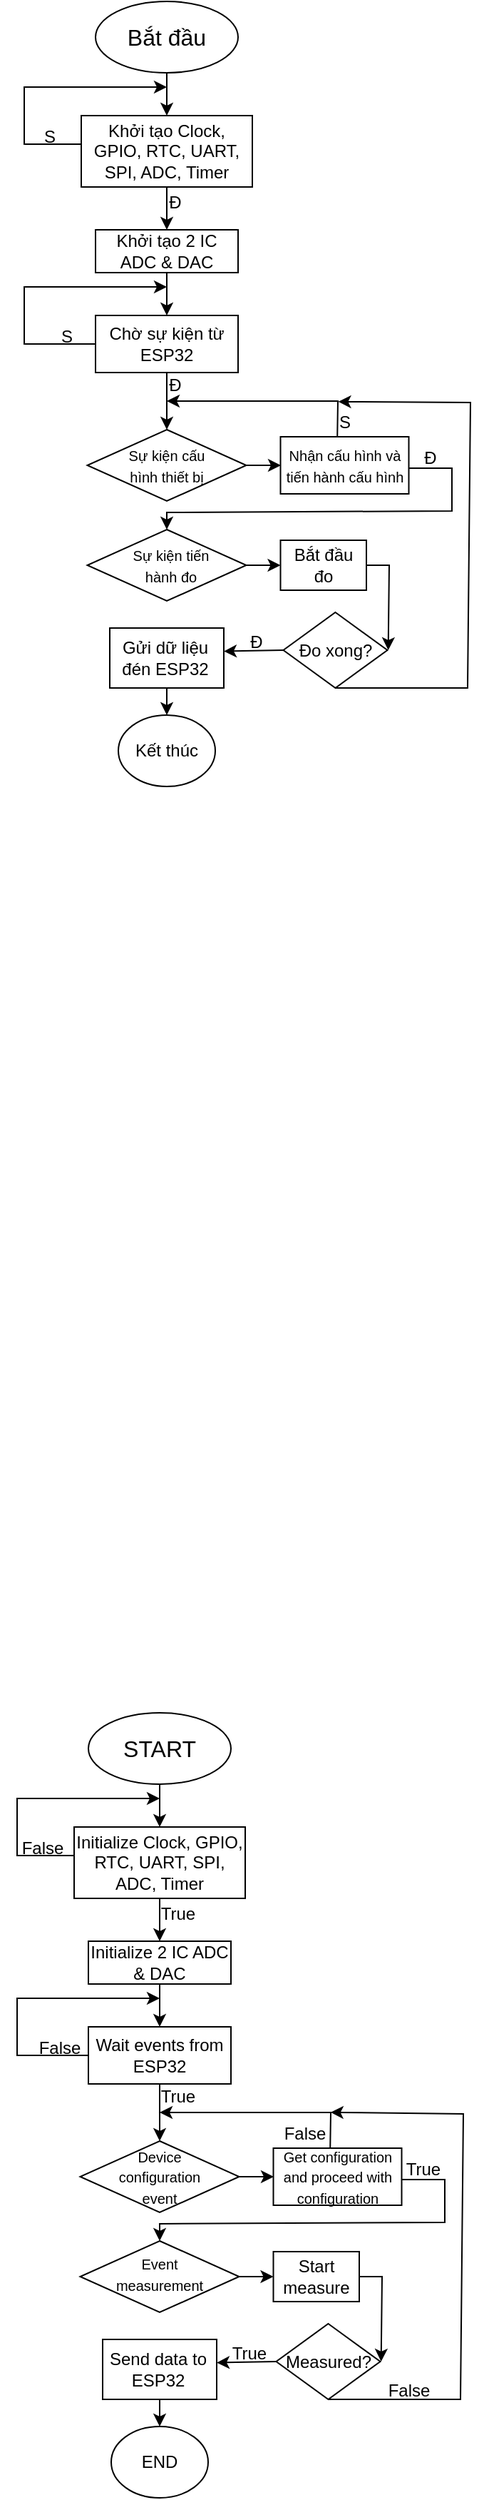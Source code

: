 <mxfile version="24.7.17">
  <diagram name="Trang-1" id="nOcp8MUhvR5Hp5ivLHBa">
    <mxGraphModel dx="1055" dy="545" grid="0" gridSize="10" guides="1" tooltips="1" connect="1" arrows="1" fold="1" page="1" pageScale="1" pageWidth="850" pageHeight="1100" math="0" shadow="0">
      <root>
        <mxCell id="0" />
        <mxCell id="1" parent="0" />
        <mxCell id="IVnAHXukcUSF2gY5zvCo-1" value="&lt;font size=&quot;3&quot;&gt;Bắt đầu&lt;/font&gt;" style="ellipse;whiteSpace=wrap;html=1;" parent="1" vertex="1">
          <mxGeometry x="350" y="90" width="100" height="50" as="geometry" />
        </mxCell>
        <mxCell id="IVnAHXukcUSF2gY5zvCo-3" value="Khởi tạo Clock, GPIO, RTC, UART, SPI, ADC, Timer" style="rounded=0;whiteSpace=wrap;html=1;" parent="1" vertex="1">
          <mxGeometry x="340" y="170" width="120" height="50" as="geometry" />
        </mxCell>
        <mxCell id="IVnAHXukcUSF2gY5zvCo-4" value="" style="endArrow=classic;html=1;rounded=0;exitX=0.5;exitY=1;exitDx=0;exitDy=0;" parent="1" source="IVnAHXukcUSF2gY5zvCo-1" target="IVnAHXukcUSF2gY5zvCo-3" edge="1">
          <mxGeometry width="50" height="50" relative="1" as="geometry">
            <mxPoint x="400" y="350" as="sourcePoint" />
            <mxPoint x="450" y="300" as="targetPoint" />
          </mxGeometry>
        </mxCell>
        <mxCell id="IVnAHXukcUSF2gY5zvCo-5" value="" style="endArrow=classic;html=1;rounded=0;exitX=0;exitY=0.5;exitDx=0;exitDy=0;" parent="1" edge="1">
          <mxGeometry width="50" height="50" relative="1" as="geometry">
            <mxPoint x="340" y="190" as="sourcePoint" />
            <mxPoint x="400" y="150" as="targetPoint" />
            <Array as="points">
              <mxPoint x="300" y="190" />
              <mxPoint x="300" y="170" />
              <mxPoint x="300" y="150" />
            </Array>
          </mxGeometry>
        </mxCell>
        <mxCell id="IVnAHXukcUSF2gY5zvCo-6" value="S" style="text;html=1;align=center;verticalAlign=middle;whiteSpace=wrap;rounded=0;" parent="1" vertex="1">
          <mxGeometry x="288" y="170" width="60" height="30" as="geometry" />
        </mxCell>
        <mxCell id="IVnAHXukcUSF2gY5zvCo-7" value="Khởi tạo 2 IC ADC &amp;amp; DAC" style="rounded=0;whiteSpace=wrap;html=1;" parent="1" vertex="1">
          <mxGeometry x="350" y="250" width="100" height="30" as="geometry" />
        </mxCell>
        <mxCell id="IVnAHXukcUSF2gY5zvCo-8" value="" style="endArrow=classic;html=1;rounded=0;exitX=0.5;exitY=1;exitDx=0;exitDy=0;entryX=0.5;entryY=0;entryDx=0;entryDy=0;" parent="1" source="IVnAHXukcUSF2gY5zvCo-3" target="IVnAHXukcUSF2gY5zvCo-7" edge="1">
          <mxGeometry width="50" height="50" relative="1" as="geometry">
            <mxPoint x="380" y="300" as="sourcePoint" />
            <mxPoint x="430" y="250" as="targetPoint" />
          </mxGeometry>
        </mxCell>
        <mxCell id="IVnAHXukcUSF2gY5zvCo-9" value="Chờ sự kiện từ ESP32" style="rounded=0;whiteSpace=wrap;html=1;" parent="1" vertex="1">
          <mxGeometry x="350" y="310" width="100" height="40" as="geometry" />
        </mxCell>
        <mxCell id="IVnAHXukcUSF2gY5zvCo-10" value="" style="endArrow=classic;html=1;rounded=0;exitX=0.5;exitY=1;exitDx=0;exitDy=0;entryX=0.5;entryY=0;entryDx=0;entryDy=0;" parent="1" source="IVnAHXukcUSF2gY5zvCo-7" target="IVnAHXukcUSF2gY5zvCo-9" edge="1">
          <mxGeometry width="50" height="50" relative="1" as="geometry">
            <mxPoint x="400" y="290" as="sourcePoint" />
            <mxPoint x="430" y="250" as="targetPoint" />
          </mxGeometry>
        </mxCell>
        <mxCell id="IVnAHXukcUSF2gY5zvCo-11" value="" style="endArrow=classic;html=1;rounded=0;" parent="1" edge="1">
          <mxGeometry width="50" height="50" relative="1" as="geometry">
            <mxPoint x="400" y="350" as="sourcePoint" />
            <mxPoint x="400" y="390" as="targetPoint" />
          </mxGeometry>
        </mxCell>
        <mxCell id="IVnAHXukcUSF2gY5zvCo-12" value="" style="endArrow=classic;html=1;rounded=0;exitX=0;exitY=0.5;exitDx=0;exitDy=0;" parent="1" source="IVnAHXukcUSF2gY5zvCo-9" edge="1">
          <mxGeometry width="50" height="50" relative="1" as="geometry">
            <mxPoint x="410" y="360" as="sourcePoint" />
            <mxPoint x="400" y="290" as="targetPoint" />
            <Array as="points">
              <mxPoint x="300" y="330" />
              <mxPoint x="300" y="290" />
            </Array>
          </mxGeometry>
        </mxCell>
        <mxCell id="IVnAHXukcUSF2gY5zvCo-14" value="S" style="text;html=1;align=center;verticalAlign=middle;whiteSpace=wrap;rounded=0;" parent="1" vertex="1">
          <mxGeometry x="300" y="310" width="60" height="30" as="geometry" />
        </mxCell>
        <mxCell id="IVnAHXukcUSF2gY5zvCo-16" value="Đ" style="text;html=1;align=center;verticalAlign=middle;whiteSpace=wrap;rounded=0;" parent="1" vertex="1">
          <mxGeometry x="388.25" y="354" width="35.5" height="10" as="geometry" />
        </mxCell>
        <mxCell id="IVnAHXukcUSF2gY5zvCo-17" value="Đ" style="text;html=1;align=center;verticalAlign=middle;whiteSpace=wrap;rounded=0;" parent="1" vertex="1">
          <mxGeometry x="376" y="216" width="60" height="30" as="geometry" />
        </mxCell>
        <mxCell id="IVnAHXukcUSF2gY5zvCo-18" value="" style="rhombus;whiteSpace=wrap;html=1;" parent="1" vertex="1">
          <mxGeometry x="344.25" y="390" width="111.5" height="50" as="geometry" />
        </mxCell>
        <mxCell id="IVnAHXukcUSF2gY5zvCo-20" value="&lt;font style=&quot;font-size: 10px;&quot;&gt;Sự kiện cấu hình thiết bị&lt;/font&gt;" style="text;html=1;align=center;verticalAlign=middle;whiteSpace=wrap;rounded=0;" parent="1" vertex="1">
          <mxGeometry x="370" y="400" width="60" height="30" as="geometry" />
        </mxCell>
        <mxCell id="IVnAHXukcUSF2gY5zvCo-23" value="" style="rhombus;whiteSpace=wrap;html=1;" parent="1" vertex="1">
          <mxGeometry x="344.25" y="460" width="111.5" height="50" as="geometry" />
        </mxCell>
        <mxCell id="IVnAHXukcUSF2gY5zvCo-24" value="&lt;font style=&quot;font-size: 10px;&quot;&gt;Sự kiện tiến hành đo&lt;/font&gt;" style="text;html=1;align=center;verticalAlign=middle;whiteSpace=wrap;rounded=0;" parent="1" vertex="1">
          <mxGeometry x="373" y="470" width="60" height="30" as="geometry" />
        </mxCell>
        <mxCell id="IVnAHXukcUSF2gY5zvCo-25" value="" style="endArrow=classic;html=1;rounded=0;exitX=1;exitY=0.5;exitDx=0;exitDy=0;" parent="1" source="IVnAHXukcUSF2gY5zvCo-18" edge="1">
          <mxGeometry width="50" height="50" relative="1" as="geometry">
            <mxPoint x="390" y="460" as="sourcePoint" />
            <mxPoint x="480" y="415" as="targetPoint" />
          </mxGeometry>
        </mxCell>
        <mxCell id="IVnAHXukcUSF2gY5zvCo-26" value="&lt;font style=&quot;font-size: 10px;&quot;&gt;Nhận cấu hình và tiến hành cấu hình&lt;/font&gt;" style="rounded=0;whiteSpace=wrap;html=1;" parent="1" vertex="1">
          <mxGeometry x="479.75" y="395" width="90" height="40" as="geometry" />
        </mxCell>
        <mxCell id="IVnAHXukcUSF2gY5zvCo-27" value="" style="endArrow=classic;html=1;rounded=0;exitX=0.443;exitY=-0.007;exitDx=0;exitDy=0;exitPerimeter=0;" parent="1" source="IVnAHXukcUSF2gY5zvCo-26" edge="1">
          <mxGeometry width="50" height="50" relative="1" as="geometry">
            <mxPoint x="390" y="490" as="sourcePoint" />
            <mxPoint x="400" y="370" as="targetPoint" />
            <Array as="points">
              <mxPoint x="520" y="370" />
            </Array>
          </mxGeometry>
        </mxCell>
        <mxCell id="IVnAHXukcUSF2gY5zvCo-28" value="S" style="text;html=1;align=center;verticalAlign=middle;whiteSpace=wrap;rounded=0;" parent="1" vertex="1">
          <mxGeometry x="494.75" y="370" width="60" height="30" as="geometry" />
        </mxCell>
        <mxCell id="IVnAHXukcUSF2gY5zvCo-30" value="" style="endArrow=classic;html=1;rounded=0;entryX=0.5;entryY=0;entryDx=0;entryDy=0;" parent="1" target="IVnAHXukcUSF2gY5zvCo-23" edge="1">
          <mxGeometry width="50" height="50" relative="1" as="geometry">
            <mxPoint x="570" y="417" as="sourcePoint" />
            <mxPoint x="400" y="447" as="targetPoint" />
            <Array as="points">
              <mxPoint x="600" y="417" />
              <mxPoint x="600" y="447" />
              <mxPoint x="400" y="448" />
            </Array>
          </mxGeometry>
        </mxCell>
        <mxCell id="IVnAHXukcUSF2gY5zvCo-31" value="Đ" style="text;html=1;align=center;verticalAlign=middle;whiteSpace=wrap;rounded=0;" parent="1" vertex="1">
          <mxGeometry x="554.75" y="395" width="60" height="30" as="geometry" />
        </mxCell>
        <mxCell id="IVnAHXukcUSF2gY5zvCo-32" value="" style="rounded=0;whiteSpace=wrap;html=1;" parent="1" vertex="1">
          <mxGeometry x="479.75" y="467.5" width="60.25" height="35" as="geometry" />
        </mxCell>
        <mxCell id="IVnAHXukcUSF2gY5zvCo-33" value="" style="endArrow=classic;html=1;rounded=0;exitX=1;exitY=0.5;exitDx=0;exitDy=0;entryX=0;entryY=0.5;entryDx=0;entryDy=0;" parent="1" source="IVnAHXukcUSF2gY5zvCo-23" target="IVnAHXukcUSF2gY5zvCo-32" edge="1">
          <mxGeometry width="50" height="50" relative="1" as="geometry">
            <mxPoint x="420" y="490" as="sourcePoint" />
            <mxPoint x="480" y="480" as="targetPoint" />
          </mxGeometry>
        </mxCell>
        <mxCell id="IVnAHXukcUSF2gY5zvCo-34" value="Bắt đầu đo" style="text;html=1;align=center;verticalAlign=middle;whiteSpace=wrap;rounded=0;" parent="1" vertex="1">
          <mxGeometry x="479.75" y="470" width="60" height="30" as="geometry" />
        </mxCell>
        <mxCell id="IVnAHXukcUSF2gY5zvCo-35" value="" style="rounded=0;whiteSpace=wrap;html=1;" parent="1" vertex="1">
          <mxGeometry x="360" y="529" width="80" height="42" as="geometry" />
        </mxCell>
        <mxCell id="IVnAHXukcUSF2gY5zvCo-39" value="Gửi dữ liệu đén ESP32" style="text;html=1;align=center;verticalAlign=middle;whiteSpace=wrap;rounded=0;" parent="1" vertex="1">
          <mxGeometry x="359" y="535" width="80" height="30" as="geometry" />
        </mxCell>
        <mxCell id="IVnAHXukcUSF2gY5zvCo-40" value="Kết thúc" style="ellipse;whiteSpace=wrap;html=1;" parent="1" vertex="1">
          <mxGeometry x="366" y="590" width="68" height="50" as="geometry" />
        </mxCell>
        <mxCell id="IVnAHXukcUSF2gY5zvCo-41" value="" style="endArrow=classic;html=1;rounded=0;entryX=0.5;entryY=0;entryDx=0;entryDy=0;exitX=0.5;exitY=1;exitDx=0;exitDy=0;" parent="1" source="IVnAHXukcUSF2gY5zvCo-35" target="IVnAHXukcUSF2gY5zvCo-40" edge="1">
          <mxGeometry width="50" height="50" relative="1" as="geometry">
            <mxPoint x="260" y="530" as="sourcePoint" />
            <mxPoint x="310" y="480" as="targetPoint" />
          </mxGeometry>
        </mxCell>
        <mxCell id="68NcV2RHCnc_YqedEVvt-1" value="Đo xong?" style="rhombus;whiteSpace=wrap;html=1;" parent="1" vertex="1">
          <mxGeometry x="481.75" y="518" width="73" height="53" as="geometry" />
        </mxCell>
        <mxCell id="68NcV2RHCnc_YqedEVvt-2" value="" style="endArrow=classic;html=1;rounded=0;entryX=1.008;entryY=0.5;entryDx=0;entryDy=0;exitX=1;exitY=0.5;exitDx=0;exitDy=0;entryPerimeter=0;" parent="1" source="IVnAHXukcUSF2gY5zvCo-34" target="68NcV2RHCnc_YqedEVvt-1" edge="1">
          <mxGeometry width="50" height="50" relative="1" as="geometry">
            <mxPoint x="399" y="447" as="sourcePoint" />
            <mxPoint x="449" y="397" as="targetPoint" />
            <Array as="points">
              <mxPoint x="556" y="485" />
            </Array>
          </mxGeometry>
        </mxCell>
        <mxCell id="68NcV2RHCnc_YqedEVvt-3" value="" style="endArrow=classic;html=1;rounded=0;entryX=1;entryY=0.388;entryDx=0;entryDy=0;exitX=0;exitY=0.5;exitDx=0;exitDy=0;entryPerimeter=0;" parent="1" source="68NcV2RHCnc_YqedEVvt-1" target="IVnAHXukcUSF2gY5zvCo-35" edge="1">
          <mxGeometry width="50" height="50" relative="1" as="geometry">
            <mxPoint x="360" y="429" as="sourcePoint" />
            <mxPoint x="410" y="379" as="targetPoint" />
          </mxGeometry>
        </mxCell>
        <mxCell id="68NcV2RHCnc_YqedEVvt-5" value="Đ" style="text;html=1;align=center;verticalAlign=middle;whiteSpace=wrap;rounded=0;" parent="1" vertex="1">
          <mxGeometry x="433" y="524" width="60" height="30" as="geometry" />
        </mxCell>
        <mxCell id="68NcV2RHCnc_YqedEVvt-6" value="" style="endArrow=classic;html=1;rounded=0;entryX=0.425;entryY=0.014;entryDx=0;entryDy=0;entryPerimeter=0;exitX=0.5;exitY=1;exitDx=0;exitDy=0;" parent="1" source="68NcV2RHCnc_YqedEVvt-1" target="IVnAHXukcUSF2gY5zvCo-28" edge="1">
          <mxGeometry width="50" height="50" relative="1" as="geometry">
            <mxPoint x="412" y="446" as="sourcePoint" />
            <mxPoint x="462" y="396" as="targetPoint" />
            <Array as="points">
              <mxPoint x="611" y="571" />
              <mxPoint x="613" y="371" />
            </Array>
          </mxGeometry>
        </mxCell>
        <mxCell id="pMl0xGAwPBE-j01vrGM8-1" value="&lt;font size=&quot;3&quot;&gt;START&lt;/font&gt;" style="ellipse;whiteSpace=wrap;html=1;" vertex="1" parent="1">
          <mxGeometry x="345" y="1289" width="100" height="50" as="geometry" />
        </mxCell>
        <mxCell id="pMl0xGAwPBE-j01vrGM8-2" value="Initialize Clock, GPIO, RTC, UART, SPI, ADC, Timer" style="rounded=0;whiteSpace=wrap;html=1;" vertex="1" parent="1">
          <mxGeometry x="335" y="1369" width="120" height="50" as="geometry" />
        </mxCell>
        <mxCell id="pMl0xGAwPBE-j01vrGM8-3" value="" style="endArrow=classic;html=1;rounded=0;exitX=0.5;exitY=1;exitDx=0;exitDy=0;" edge="1" parent="1" source="pMl0xGAwPBE-j01vrGM8-1" target="pMl0xGAwPBE-j01vrGM8-2">
          <mxGeometry width="50" height="50" relative="1" as="geometry">
            <mxPoint x="395" y="1549" as="sourcePoint" />
            <mxPoint x="445" y="1499" as="targetPoint" />
          </mxGeometry>
        </mxCell>
        <mxCell id="pMl0xGAwPBE-j01vrGM8-4" value="" style="endArrow=classic;html=1;rounded=0;exitX=0;exitY=0.5;exitDx=0;exitDy=0;" edge="1" parent="1">
          <mxGeometry width="50" height="50" relative="1" as="geometry">
            <mxPoint x="335" y="1389" as="sourcePoint" />
            <mxPoint x="395" y="1349" as="targetPoint" />
            <Array as="points">
              <mxPoint x="295" y="1389" />
              <mxPoint x="295" y="1369" />
              <mxPoint x="295" y="1349" />
            </Array>
          </mxGeometry>
        </mxCell>
        <mxCell id="pMl0xGAwPBE-j01vrGM8-5" value="False" style="text;html=1;align=center;verticalAlign=middle;whiteSpace=wrap;rounded=0;" vertex="1" parent="1">
          <mxGeometry x="283" y="1369" width="60" height="30" as="geometry" />
        </mxCell>
        <mxCell id="pMl0xGAwPBE-j01vrGM8-6" value="Initialize 2 IC ADC &amp;amp; DAC" style="rounded=0;whiteSpace=wrap;html=1;" vertex="1" parent="1">
          <mxGeometry x="345" y="1449" width="100" height="30" as="geometry" />
        </mxCell>
        <mxCell id="pMl0xGAwPBE-j01vrGM8-7" value="" style="endArrow=classic;html=1;rounded=0;exitX=0.5;exitY=1;exitDx=0;exitDy=0;entryX=0.5;entryY=0;entryDx=0;entryDy=0;" edge="1" parent="1" source="pMl0xGAwPBE-j01vrGM8-2" target="pMl0xGAwPBE-j01vrGM8-6">
          <mxGeometry width="50" height="50" relative="1" as="geometry">
            <mxPoint x="375" y="1499" as="sourcePoint" />
            <mxPoint x="425" y="1449" as="targetPoint" />
          </mxGeometry>
        </mxCell>
        <mxCell id="pMl0xGAwPBE-j01vrGM8-8" value="Wait events from ESP32" style="rounded=0;whiteSpace=wrap;html=1;" vertex="1" parent="1">
          <mxGeometry x="345" y="1509" width="100" height="40" as="geometry" />
        </mxCell>
        <mxCell id="pMl0xGAwPBE-j01vrGM8-9" value="" style="endArrow=classic;html=1;rounded=0;exitX=0.5;exitY=1;exitDx=0;exitDy=0;entryX=0.5;entryY=0;entryDx=0;entryDy=0;" edge="1" parent="1" source="pMl0xGAwPBE-j01vrGM8-6" target="pMl0xGAwPBE-j01vrGM8-8">
          <mxGeometry width="50" height="50" relative="1" as="geometry">
            <mxPoint x="395" y="1489" as="sourcePoint" />
            <mxPoint x="425" y="1449" as="targetPoint" />
          </mxGeometry>
        </mxCell>
        <mxCell id="pMl0xGAwPBE-j01vrGM8-10" value="" style="endArrow=classic;html=1;rounded=0;" edge="1" parent="1">
          <mxGeometry width="50" height="50" relative="1" as="geometry">
            <mxPoint x="395" y="1549" as="sourcePoint" />
            <mxPoint x="395" y="1589" as="targetPoint" />
          </mxGeometry>
        </mxCell>
        <mxCell id="pMl0xGAwPBE-j01vrGM8-11" value="" style="endArrow=classic;html=1;rounded=0;exitX=0;exitY=0.5;exitDx=0;exitDy=0;" edge="1" parent="1" source="pMl0xGAwPBE-j01vrGM8-8">
          <mxGeometry width="50" height="50" relative="1" as="geometry">
            <mxPoint x="405" y="1559" as="sourcePoint" />
            <mxPoint x="395" y="1489" as="targetPoint" />
            <Array as="points">
              <mxPoint x="295" y="1529" />
              <mxPoint x="295" y="1489" />
            </Array>
          </mxGeometry>
        </mxCell>
        <mxCell id="pMl0xGAwPBE-j01vrGM8-12" value="False" style="text;html=1;align=center;verticalAlign=middle;whiteSpace=wrap;rounded=0;" vertex="1" parent="1">
          <mxGeometry x="295" y="1509" width="60" height="30" as="geometry" />
        </mxCell>
        <mxCell id="pMl0xGAwPBE-j01vrGM8-13" value="True" style="text;html=1;align=center;verticalAlign=middle;whiteSpace=wrap;rounded=0;" vertex="1" parent="1">
          <mxGeometry x="390.25" y="1553" width="35.5" height="10" as="geometry" />
        </mxCell>
        <mxCell id="pMl0xGAwPBE-j01vrGM8-14" value="True" style="text;html=1;align=center;verticalAlign=middle;whiteSpace=wrap;rounded=0;" vertex="1" parent="1">
          <mxGeometry x="378" y="1415" width="60" height="30" as="geometry" />
        </mxCell>
        <mxCell id="pMl0xGAwPBE-j01vrGM8-15" value="" style="rhombus;whiteSpace=wrap;html=1;" vertex="1" parent="1">
          <mxGeometry x="339.25" y="1589" width="111.5" height="50" as="geometry" />
        </mxCell>
        <mxCell id="pMl0xGAwPBE-j01vrGM8-16" value="&lt;font style=&quot;font-size: 10px;&quot;&gt;Device configuration event&lt;/font&gt;" style="text;html=1;align=center;verticalAlign=middle;whiteSpace=wrap;rounded=0;" vertex="1" parent="1">
          <mxGeometry x="365" y="1599" width="60" height="30" as="geometry" />
        </mxCell>
        <mxCell id="pMl0xGAwPBE-j01vrGM8-17" value="" style="rhombus;whiteSpace=wrap;html=1;" vertex="1" parent="1">
          <mxGeometry x="339.25" y="1659" width="111.5" height="50" as="geometry" />
        </mxCell>
        <mxCell id="pMl0xGAwPBE-j01vrGM8-18" value="&lt;font style=&quot;font-size: 10px;&quot;&gt;Event measurement&lt;/font&gt;" style="text;html=1;align=center;verticalAlign=middle;whiteSpace=wrap;rounded=0;" vertex="1" parent="1">
          <mxGeometry x="365" y="1666.5" width="60" height="30" as="geometry" />
        </mxCell>
        <mxCell id="pMl0xGAwPBE-j01vrGM8-19" value="" style="endArrow=classic;html=1;rounded=0;exitX=1;exitY=0.5;exitDx=0;exitDy=0;" edge="1" parent="1" source="pMl0xGAwPBE-j01vrGM8-15">
          <mxGeometry width="50" height="50" relative="1" as="geometry">
            <mxPoint x="385" y="1659" as="sourcePoint" />
            <mxPoint x="475" y="1614" as="targetPoint" />
          </mxGeometry>
        </mxCell>
        <mxCell id="pMl0xGAwPBE-j01vrGM8-20" value="&lt;span style=&quot;font-size: 10px;&quot;&gt;Get configuration and proceed with configuration&lt;/span&gt;" style="rounded=0;whiteSpace=wrap;html=1;" vertex="1" parent="1">
          <mxGeometry x="474.75" y="1594" width="90" height="40" as="geometry" />
        </mxCell>
        <mxCell id="pMl0xGAwPBE-j01vrGM8-21" value="" style="endArrow=classic;html=1;rounded=0;exitX=0.443;exitY=-0.007;exitDx=0;exitDy=0;exitPerimeter=0;" edge="1" parent="1" source="pMl0xGAwPBE-j01vrGM8-20">
          <mxGeometry width="50" height="50" relative="1" as="geometry">
            <mxPoint x="385" y="1689" as="sourcePoint" />
            <mxPoint x="395" y="1569" as="targetPoint" />
            <Array as="points">
              <mxPoint x="515" y="1569" />
            </Array>
          </mxGeometry>
        </mxCell>
        <mxCell id="pMl0xGAwPBE-j01vrGM8-22" value="False" style="text;html=1;align=center;verticalAlign=middle;whiteSpace=wrap;rounded=0;" vertex="1" parent="1">
          <mxGeometry x="466.75" y="1569" width="60" height="30" as="geometry" />
        </mxCell>
        <mxCell id="pMl0xGAwPBE-j01vrGM8-23" value="" style="endArrow=classic;html=1;rounded=0;entryX=0.5;entryY=0;entryDx=0;entryDy=0;" edge="1" parent="1" target="pMl0xGAwPBE-j01vrGM8-17">
          <mxGeometry width="50" height="50" relative="1" as="geometry">
            <mxPoint x="565" y="1616" as="sourcePoint" />
            <mxPoint x="395" y="1646" as="targetPoint" />
            <Array as="points">
              <mxPoint x="595" y="1616" />
              <mxPoint x="595" y="1646" />
              <mxPoint x="395" y="1647" />
            </Array>
          </mxGeometry>
        </mxCell>
        <mxCell id="pMl0xGAwPBE-j01vrGM8-24" value="True" style="text;html=1;align=center;verticalAlign=middle;whiteSpace=wrap;rounded=0;" vertex="1" parent="1">
          <mxGeometry x="549.75" y="1594" width="60" height="30" as="geometry" />
        </mxCell>
        <mxCell id="pMl0xGAwPBE-j01vrGM8-25" value="" style="rounded=0;whiteSpace=wrap;html=1;" vertex="1" parent="1">
          <mxGeometry x="474.75" y="1666.5" width="60.25" height="35" as="geometry" />
        </mxCell>
        <mxCell id="pMl0xGAwPBE-j01vrGM8-26" value="" style="endArrow=classic;html=1;rounded=0;exitX=1;exitY=0.5;exitDx=0;exitDy=0;entryX=0;entryY=0.5;entryDx=0;entryDy=0;" edge="1" parent="1" source="pMl0xGAwPBE-j01vrGM8-17" target="pMl0xGAwPBE-j01vrGM8-25">
          <mxGeometry width="50" height="50" relative="1" as="geometry">
            <mxPoint x="415" y="1689" as="sourcePoint" />
            <mxPoint x="475" y="1679" as="targetPoint" />
          </mxGeometry>
        </mxCell>
        <mxCell id="pMl0xGAwPBE-j01vrGM8-27" value="Start measure" style="text;html=1;align=center;verticalAlign=middle;whiteSpace=wrap;rounded=0;" vertex="1" parent="1">
          <mxGeometry x="474.75" y="1669" width="60" height="30" as="geometry" />
        </mxCell>
        <mxCell id="pMl0xGAwPBE-j01vrGM8-28" value="" style="rounded=0;whiteSpace=wrap;html=1;" vertex="1" parent="1">
          <mxGeometry x="355" y="1728" width="80" height="42" as="geometry" />
        </mxCell>
        <mxCell id="pMl0xGAwPBE-j01vrGM8-29" value="Send data to ESP32" style="text;html=1;align=center;verticalAlign=middle;whiteSpace=wrap;rounded=0;" vertex="1" parent="1">
          <mxGeometry x="354" y="1734" width="80" height="30" as="geometry" />
        </mxCell>
        <mxCell id="pMl0xGAwPBE-j01vrGM8-30" value="END" style="ellipse;whiteSpace=wrap;html=1;" vertex="1" parent="1">
          <mxGeometry x="361" y="1789" width="68" height="50" as="geometry" />
        </mxCell>
        <mxCell id="pMl0xGAwPBE-j01vrGM8-31" value="" style="endArrow=classic;html=1;rounded=0;entryX=0.5;entryY=0;entryDx=0;entryDy=0;exitX=0.5;exitY=1;exitDx=0;exitDy=0;" edge="1" parent="1" source="pMl0xGAwPBE-j01vrGM8-28" target="pMl0xGAwPBE-j01vrGM8-30">
          <mxGeometry width="50" height="50" relative="1" as="geometry">
            <mxPoint x="255" y="1729" as="sourcePoint" />
            <mxPoint x="305" y="1679" as="targetPoint" />
          </mxGeometry>
        </mxCell>
        <mxCell id="pMl0xGAwPBE-j01vrGM8-32" value="Measured?" style="rhombus;whiteSpace=wrap;html=1;" vertex="1" parent="1">
          <mxGeometry x="476.75" y="1717" width="73" height="53" as="geometry" />
        </mxCell>
        <mxCell id="pMl0xGAwPBE-j01vrGM8-33" value="" style="endArrow=classic;html=1;rounded=0;entryX=1.008;entryY=0.5;entryDx=0;entryDy=0;exitX=1;exitY=0.5;exitDx=0;exitDy=0;entryPerimeter=0;" edge="1" parent="1" source="pMl0xGAwPBE-j01vrGM8-27" target="pMl0xGAwPBE-j01vrGM8-32">
          <mxGeometry width="50" height="50" relative="1" as="geometry">
            <mxPoint x="394" y="1646" as="sourcePoint" />
            <mxPoint x="444" y="1596" as="targetPoint" />
            <Array as="points">
              <mxPoint x="551" y="1684" />
            </Array>
          </mxGeometry>
        </mxCell>
        <mxCell id="pMl0xGAwPBE-j01vrGM8-34" value="" style="endArrow=classic;html=1;rounded=0;entryX=1;entryY=0.388;entryDx=0;entryDy=0;exitX=0;exitY=0.5;exitDx=0;exitDy=0;entryPerimeter=0;" edge="1" parent="1" source="pMl0xGAwPBE-j01vrGM8-32" target="pMl0xGAwPBE-j01vrGM8-28">
          <mxGeometry width="50" height="50" relative="1" as="geometry">
            <mxPoint x="355" y="1628" as="sourcePoint" />
            <mxPoint x="405" y="1578" as="targetPoint" />
          </mxGeometry>
        </mxCell>
        <mxCell id="pMl0xGAwPBE-j01vrGM8-35" value="True" style="text;html=1;align=center;verticalAlign=middle;whiteSpace=wrap;rounded=0;" vertex="1" parent="1">
          <mxGeometry x="428" y="1723" width="60" height="30" as="geometry" />
        </mxCell>
        <mxCell id="pMl0xGAwPBE-j01vrGM8-36" value="" style="endArrow=classic;html=1;rounded=0;entryX=0.802;entryY=-0.003;entryDx=0;entryDy=0;entryPerimeter=0;exitX=0.5;exitY=1;exitDx=0;exitDy=0;" edge="1" parent="1" source="pMl0xGAwPBE-j01vrGM8-32" target="pMl0xGAwPBE-j01vrGM8-22">
          <mxGeometry width="50" height="50" relative="1" as="geometry">
            <mxPoint x="407" y="1645" as="sourcePoint" />
            <mxPoint x="457" y="1595" as="targetPoint" />
            <Array as="points">
              <mxPoint x="606" y="1770" />
              <mxPoint x="608" y="1570" />
            </Array>
          </mxGeometry>
        </mxCell>
        <mxCell id="pMl0xGAwPBE-j01vrGM8-37" value="False" style="text;html=1;align=center;verticalAlign=middle;whiteSpace=wrap;rounded=0;" vertex="1" parent="1">
          <mxGeometry x="540" y="1749" width="60" height="30" as="geometry" />
        </mxCell>
      </root>
    </mxGraphModel>
  </diagram>
</mxfile>

